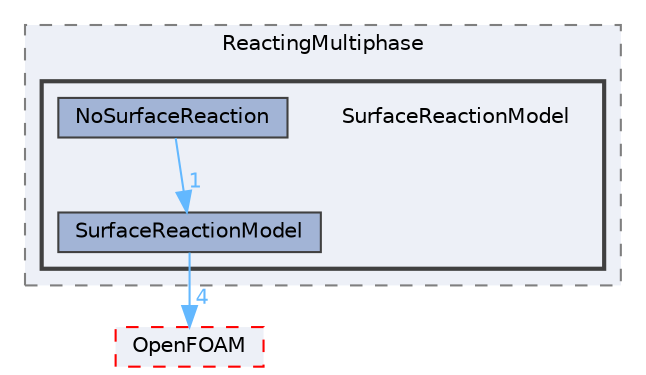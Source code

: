 digraph "src/lagrangian/intermediate/submodels/ReactingMultiphase/SurfaceReactionModel"
{
 // LATEX_PDF_SIZE
  bgcolor="transparent";
  edge [fontname=Helvetica,fontsize=10,labelfontname=Helvetica,labelfontsize=10];
  node [fontname=Helvetica,fontsize=10,shape=box,height=0.2,width=0.4];
  compound=true
  subgraph clusterdir_d333e36c7ce13a9450f826e417b6349d {
    graph [ bgcolor="#edf0f7", pencolor="grey50", label="ReactingMultiphase", fontname=Helvetica,fontsize=10 style="filled,dashed", URL="dir_d333e36c7ce13a9450f826e417b6349d.html",tooltip=""]
  subgraph clusterdir_4e23b1bba467102987a015a625bcb2e0 {
    graph [ bgcolor="#edf0f7", pencolor="grey25", label="", fontname=Helvetica,fontsize=10 style="filled,bold", URL="dir_4e23b1bba467102987a015a625bcb2e0.html",tooltip=""]
    dir_4e23b1bba467102987a015a625bcb2e0 [shape=plaintext, label="SurfaceReactionModel"];
  dir_1baad30b9912e193f9d93f8ac601e6d0 [label="NoSurfaceReaction", fillcolor="#a2b4d6", color="grey25", style="filled", URL="dir_1baad30b9912e193f9d93f8ac601e6d0.html",tooltip=""];
  dir_3b2356bc1b35347ed10c00a389d0614f [label="SurfaceReactionModel", fillcolor="#a2b4d6", color="grey25", style="filled", URL="dir_3b2356bc1b35347ed10c00a389d0614f.html",tooltip=""];
  }
  }
  dir_c5473ff19b20e6ec4dfe5c310b3778a8 [label="OpenFOAM", fillcolor="#edf0f7", color="red", style="filled,dashed", URL="dir_c5473ff19b20e6ec4dfe5c310b3778a8.html",tooltip=""];
  dir_1baad30b9912e193f9d93f8ac601e6d0->dir_3b2356bc1b35347ed10c00a389d0614f [headlabel="1", labeldistance=1.5 headhref="dir_002603_003868.html" href="dir_002603_003868.html" color="steelblue1" fontcolor="steelblue1"];
  dir_3b2356bc1b35347ed10c00a389d0614f->dir_c5473ff19b20e6ec4dfe5c310b3778a8 [headlabel="4", labeldistance=1.5 headhref="dir_003868_002695.html" href="dir_003868_002695.html" color="steelblue1" fontcolor="steelblue1"];
}
